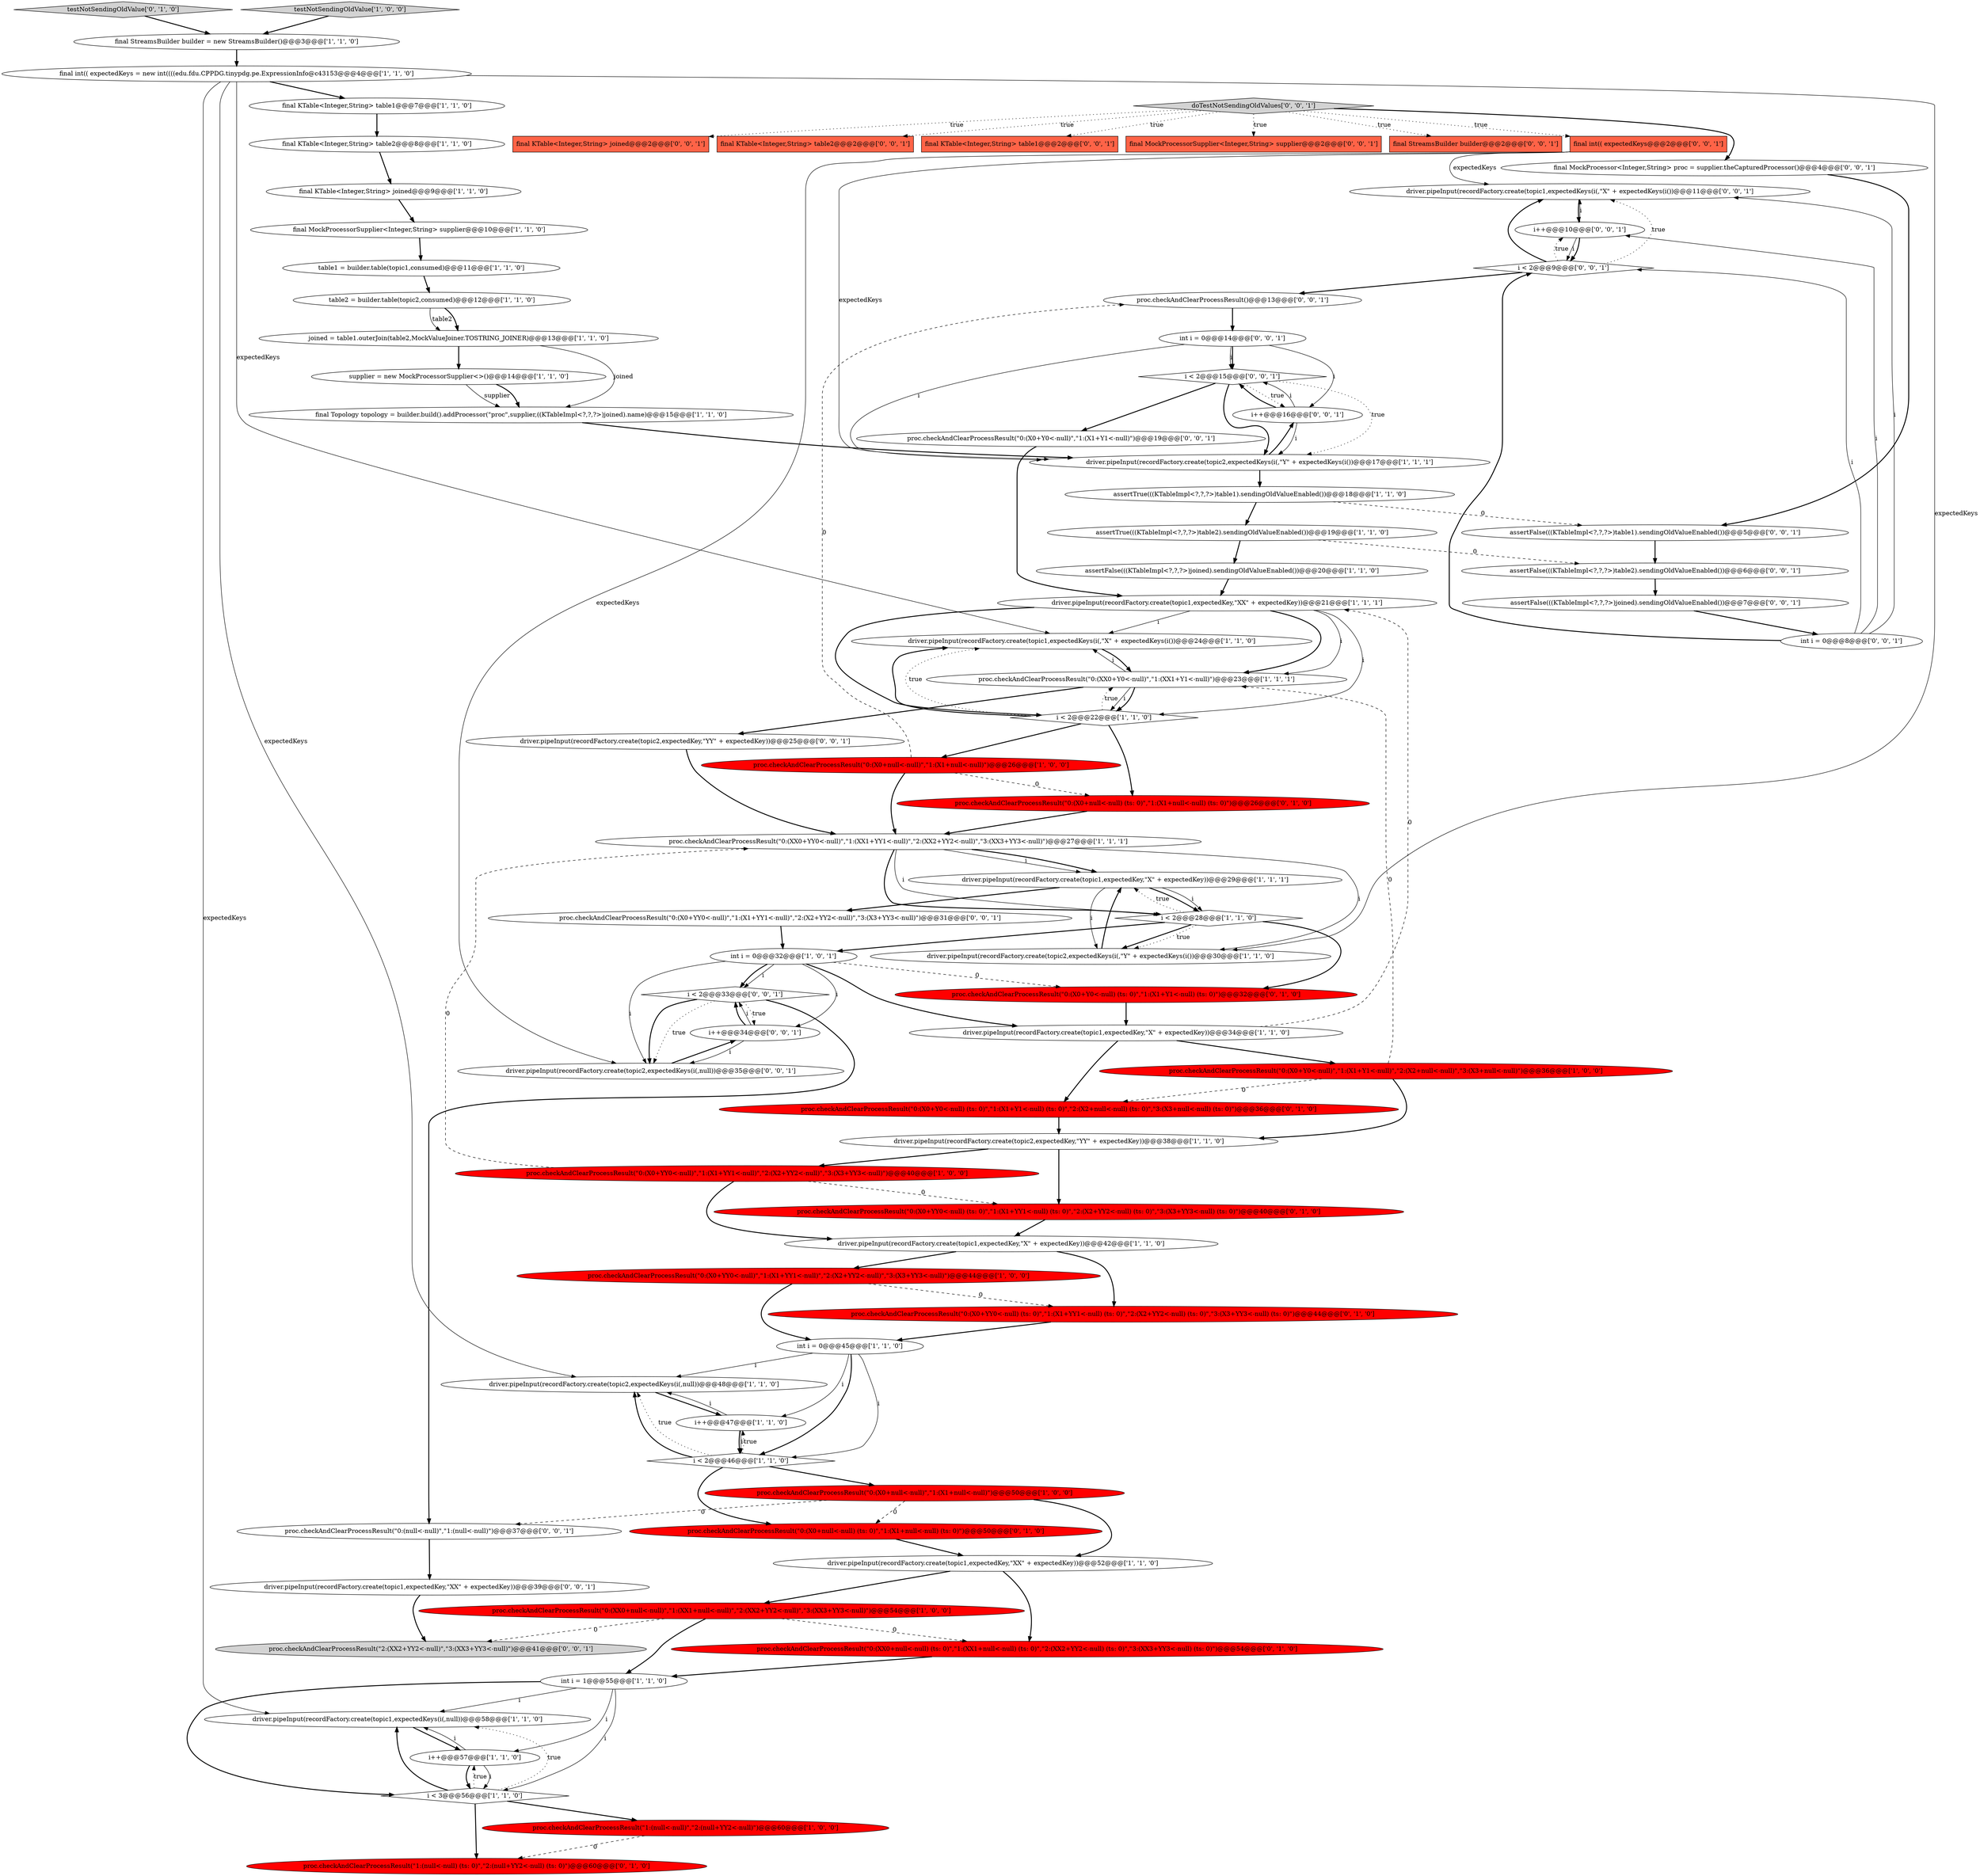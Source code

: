 digraph {
3 [style = filled, label = "driver.pipeInput(recordFactory.create(topic1,expectedKeys(i(,null))@@@58@@@['1', '1', '0']", fillcolor = white, shape = ellipse image = "AAA0AAABBB1BBB"];
10 [style = filled, label = "final MockProcessorSupplier<Integer,String> supplier@@@10@@@['1', '1', '0']", fillcolor = white, shape = ellipse image = "AAA0AAABBB1BBB"];
74 [style = filled, label = "proc.checkAndClearProcessResult(\"0:(null<-null)\",\"1:(null<-null)\")@@@37@@@['0', '0', '1']", fillcolor = white, shape = ellipse image = "AAA0AAABBB3BBB"];
62 [style = filled, label = "driver.pipeInput(recordFactory.create(topic2,expectedKey,\"YY\" + expectedKey))@@@25@@@['0', '0', '1']", fillcolor = white, shape = ellipse image = "AAA0AAABBB3BBB"];
42 [style = filled, label = "proc.checkAndClearProcessResult(\"0:(X0+null<-null)\",\"1:(X1+null<-null)\")@@@26@@@['1', '0', '0']", fillcolor = red, shape = ellipse image = "AAA1AAABBB1BBB"];
2 [style = filled, label = "driver.pipeInput(recordFactory.create(topic2,expectedKeys(i(,null))@@@48@@@['1', '1', '0']", fillcolor = white, shape = ellipse image = "AAA0AAABBB1BBB"];
15 [style = filled, label = "proc.checkAndClearProcessResult(\"0:(XX0+YY0<-null)\",\"1:(XX1+YY1<-null)\",\"2:(XX2+YY2<-null)\",\"3:(XX3+YY3<-null)\")@@@27@@@['1', '1', '1']", fillcolor = white, shape = ellipse image = "AAA0AAABBB1BBB"];
16 [style = filled, label = "final StreamsBuilder builder = new StreamsBuilder()@@@3@@@['1', '1', '0']", fillcolor = white, shape = ellipse image = "AAA0AAABBB1BBB"];
19 [style = filled, label = "final KTable<Integer,String> table2@@@8@@@['1', '1', '0']", fillcolor = white, shape = ellipse image = "AAA0AAABBB1BBB"];
26 [style = filled, label = "int i = 0@@@45@@@['1', '1', '0']", fillcolor = white, shape = ellipse image = "AAA0AAABBB1BBB"];
31 [style = filled, label = "proc.checkAndClearProcessResult(\"0:(X0+Y0<-null)\",\"1:(X1+Y1<-null)\",\"2:(X2+null<-null)\",\"3:(X3+null<-null)\")@@@36@@@['1', '0', '0']", fillcolor = red, shape = ellipse image = "AAA1AAABBB1BBB"];
41 [style = filled, label = "joined = table1.outerJoin(table2,MockValueJoiner.TOSTRING_JOINER)@@@13@@@['1', '1', '0']", fillcolor = white, shape = ellipse image = "AAA0AAABBB1BBB"];
47 [style = filled, label = "proc.checkAndClearProcessResult(\"0:(X0+null<-null) (ts: 0)\",\"1:(X1+null<-null) (ts: 0)\")@@@26@@@['0', '1', '0']", fillcolor = red, shape = ellipse image = "AAA1AAABBB2BBB"];
25 [style = filled, label = "proc.checkAndClearProcessResult(\"0:(X0+YY0<-null)\",\"1:(X1+YY1<-null)\",\"2:(X2+YY2<-null)\",\"3:(X3+YY3<-null)\")@@@44@@@['1', '0', '0']", fillcolor = red, shape = ellipse image = "AAA1AAABBB1BBB"];
58 [style = filled, label = "proc.checkAndClearProcessResult(\"0:(X0+YY0<-null)\",\"1:(X1+YY1<-null)\",\"2:(X2+YY2<-null)\",\"3:(X3+YY3<-null)\")@@@31@@@['0', '0', '1']", fillcolor = white, shape = ellipse image = "AAA0AAABBB3BBB"];
61 [style = filled, label = "final KTable<Integer,String> table2@@@2@@@['0', '0', '1']", fillcolor = tomato, shape = box image = "AAA0AAABBB3BBB"];
17 [style = filled, label = "driver.pipeInput(recordFactory.create(topic2,expectedKey,\"YY\" + expectedKey))@@@38@@@['1', '1', '0']", fillcolor = white, shape = ellipse image = "AAA0AAABBB1BBB"];
76 [style = filled, label = "i++@@@34@@@['0', '0', '1']", fillcolor = white, shape = ellipse image = "AAA0AAABBB3BBB"];
52 [style = filled, label = "proc.checkAndClearProcessResult(\"0:(X0+Y0<-null) (ts: 0)\",\"1:(X1+Y1<-null) (ts: 0)\")@@@32@@@['0', '1', '0']", fillcolor = red, shape = ellipse image = "AAA1AAABBB2BBB"];
5 [style = filled, label = "table2 = builder.table(topic2,consumed)@@@12@@@['1', '1', '0']", fillcolor = white, shape = ellipse image = "AAA0AAABBB1BBB"];
66 [style = filled, label = "i < 2@@@15@@@['0', '0', '1']", fillcolor = white, shape = diamond image = "AAA0AAABBB3BBB"];
29 [style = filled, label = "i < 2@@@46@@@['1', '1', '0']", fillcolor = white, shape = diamond image = "AAA0AAABBB1BBB"];
33 [style = filled, label = "final KTable<Integer,String> table1@@@7@@@['1', '1', '0']", fillcolor = white, shape = ellipse image = "AAA0AAABBB1BBB"];
40 [style = filled, label = "driver.pipeInput(recordFactory.create(topic1,expectedKey,\"XX\" + expectedKey))@@@52@@@['1', '1', '0']", fillcolor = white, shape = ellipse image = "AAA0AAABBB1BBB"];
49 [style = filled, label = "proc.checkAndClearProcessResult(\"0:(XX0+null<-null) (ts: 0)\",\"1:(XX1+null<-null) (ts: 0)\",\"2:(XX2+YY2<-null) (ts: 0)\",\"3:(XX3+YY3<-null) (ts: 0)\")@@@54@@@['0', '1', '0']", fillcolor = red, shape = ellipse image = "AAA1AAABBB2BBB"];
54 [style = filled, label = "final KTable<Integer,String> table1@@@2@@@['0', '0', '1']", fillcolor = tomato, shape = box image = "AAA0AAABBB3BBB"];
60 [style = filled, label = "proc.checkAndClearProcessResult(\"0:(X0+Y0<-null)\",\"1:(X1+Y1<-null)\")@@@19@@@['0', '0', '1']", fillcolor = white, shape = ellipse image = "AAA0AAABBB3BBB"];
32 [style = filled, label = "i++@@@47@@@['1', '1', '0']", fillcolor = white, shape = ellipse image = "AAA0AAABBB1BBB"];
63 [style = filled, label = "driver.pipeInput(recordFactory.create(topic2,expectedKeys(i(,null))@@@35@@@['0', '0', '1']", fillcolor = white, shape = ellipse image = "AAA0AAABBB3BBB"];
70 [style = filled, label = "proc.checkAndClearProcessResult(\"2:(XX2+YY2<-null)\",\"3:(XX3+YY3<-null)\")@@@41@@@['0', '0', '1']", fillcolor = lightgray, shape = ellipse image = "AAA0AAABBB3BBB"];
24 [style = filled, label = "driver.pipeInput(recordFactory.create(topic1,expectedKey,\"X\" + expectedKey))@@@34@@@['1', '1', '0']", fillcolor = white, shape = ellipse image = "AAA0AAABBB1BBB"];
75 [style = filled, label = "final MockProcessorSupplier<Integer,String> supplier@@@2@@@['0', '0', '1']", fillcolor = tomato, shape = box image = "AAA0AAABBB3BBB"];
9 [style = filled, label = "proc.checkAndClearProcessResult(\"0:(X0+YY0<-null)\",\"1:(X1+YY1<-null)\",\"2:(X2+YY2<-null)\",\"3:(X3+YY3<-null)\")@@@40@@@['1', '0', '0']", fillcolor = red, shape = ellipse image = "AAA1AAABBB1BBB"];
14 [style = filled, label = "driver.pipeInput(recordFactory.create(topic1,expectedKey,\"X\" + expectedKey))@@@29@@@['1', '1', '1']", fillcolor = white, shape = ellipse image = "AAA0AAABBB1BBB"];
7 [style = filled, label = "final Topology topology = builder.build().addProcessor(\"proc\",supplier,((KTableImpl<?,?,?>)joined).name)@@@15@@@['1', '1', '0']", fillcolor = white, shape = ellipse image = "AAA0AAABBB1BBB"];
36 [style = filled, label = "i++@@@57@@@['1', '1', '0']", fillcolor = white, shape = ellipse image = "AAA0AAABBB1BBB"];
45 [style = filled, label = "proc.checkAndClearProcessResult(\"0:(X0+null<-null) (ts: 0)\",\"1:(X1+null<-null) (ts: 0)\")@@@50@@@['0', '1', '0']", fillcolor = red, shape = ellipse image = "AAA1AAABBB2BBB"];
67 [style = filled, label = "final int(( expectedKeys@@@2@@@['0', '0', '1']", fillcolor = tomato, shape = box image = "AAA0AAABBB3BBB"];
50 [style = filled, label = "proc.checkAndClearProcessResult(\"0:(X0+YY0<-null) (ts: 0)\",\"1:(X1+YY1<-null) (ts: 0)\",\"2:(X2+YY2<-null) (ts: 0)\",\"3:(X3+YY3<-null) (ts: 0)\")@@@44@@@['0', '1', '0']", fillcolor = red, shape = ellipse image = "AAA1AAABBB2BBB"];
46 [style = filled, label = "proc.checkAndClearProcessResult(\"1:(null<-null) (ts: 0)\",\"2:(null+YY2<-null) (ts: 0)\")@@@60@@@['0', '1', '0']", fillcolor = red, shape = ellipse image = "AAA1AAABBB2BBB"];
64 [style = filled, label = "assertFalse(((KTableImpl<?,?,?>)joined).sendingOldValueEnabled())@@@7@@@['0', '0', '1']", fillcolor = white, shape = ellipse image = "AAA0AAABBB3BBB"];
28 [style = filled, label = "driver.pipeInput(recordFactory.create(topic1,expectedKey,\"XX\" + expectedKey))@@@21@@@['1', '1', '1']", fillcolor = white, shape = ellipse image = "AAA0AAABBB1BBB"];
1 [style = filled, label = "driver.pipeInput(recordFactory.create(topic1,expectedKeys(i(,\"X\" + expectedKeys(i())@@@24@@@['1', '1', '0']", fillcolor = white, shape = ellipse image = "AAA0AAABBB1BBB"];
73 [style = filled, label = "assertFalse(((KTableImpl<?,?,?>)table1).sendingOldValueEnabled())@@@5@@@['0', '0', '1']", fillcolor = white, shape = ellipse image = "AAA0AAABBB3BBB"];
11 [style = filled, label = "proc.checkAndClearProcessResult(\"0:(XX0+Y0<-null)\",\"1:(XX1+Y1<-null)\")@@@23@@@['1', '1', '1']", fillcolor = white, shape = ellipse image = "AAA0AAABBB1BBB"];
65 [style = filled, label = "i < 2@@@9@@@['0', '0', '1']", fillcolor = white, shape = diamond image = "AAA0AAABBB3BBB"];
30 [style = filled, label = "proc.checkAndClearProcessResult(\"0:(XX0+null<-null)\",\"1:(XX1+null<-null)\",\"2:(XX2+YY2<-null)\",\"3:(XX3+YY3<-null)\")@@@54@@@['1', '0', '0']", fillcolor = red, shape = ellipse image = "AAA1AAABBB1BBB"];
80 [style = filled, label = "i++@@@16@@@['0', '0', '1']", fillcolor = white, shape = ellipse image = "AAA0AAABBB3BBB"];
78 [style = filled, label = "i++@@@10@@@['0', '0', '1']", fillcolor = white, shape = ellipse image = "AAA0AAABBB3BBB"];
34 [style = filled, label = "driver.pipeInput(recordFactory.create(topic1,expectedKey,\"X\" + expectedKey))@@@42@@@['1', '1', '0']", fillcolor = white, shape = ellipse image = "AAA0AAABBB1BBB"];
48 [style = filled, label = "testNotSendingOldValue['0', '1', '0']", fillcolor = lightgray, shape = diamond image = "AAA0AAABBB2BBB"];
23 [style = filled, label = "i < 2@@@28@@@['1', '1', '0']", fillcolor = white, shape = diamond image = "AAA0AAABBB1BBB"];
57 [style = filled, label = "final MockProcessor<Integer,String> proc = supplier.theCapturedProcessor()@@@4@@@['0', '0', '1']", fillcolor = white, shape = ellipse image = "AAA0AAABBB3BBB"];
22 [style = filled, label = "supplier = new MockProcessorSupplier<>()@@@14@@@['1', '1', '0']", fillcolor = white, shape = ellipse image = "AAA0AAABBB1BBB"];
12 [style = filled, label = "i < 3@@@56@@@['1', '1', '0']", fillcolor = white, shape = diamond image = "AAA0AAABBB1BBB"];
20 [style = filled, label = "i < 2@@@22@@@['1', '1', '0']", fillcolor = white, shape = diamond image = "AAA0AAABBB1BBB"];
72 [style = filled, label = "driver.pipeInput(recordFactory.create(topic1,expectedKey,\"XX\" + expectedKey))@@@39@@@['0', '0', '1']", fillcolor = white, shape = ellipse image = "AAA0AAABBB3BBB"];
35 [style = filled, label = "driver.pipeInput(recordFactory.create(topic2,expectedKeys(i(,\"Y\" + expectedKeys(i())@@@30@@@['1', '1', '0']", fillcolor = white, shape = ellipse image = "AAA0AAABBB1BBB"];
38 [style = filled, label = "assertTrue(((KTableImpl<?,?,?>)table2).sendingOldValueEnabled())@@@19@@@['1', '1', '0']", fillcolor = white, shape = ellipse image = "AAA0AAABBB1BBB"];
43 [style = filled, label = "testNotSendingOldValue['1', '0', '0']", fillcolor = lightgray, shape = diamond image = "AAA0AAABBB1BBB"];
79 [style = filled, label = "final StreamsBuilder builder@@@2@@@['0', '0', '1']", fillcolor = tomato, shape = box image = "AAA0AAABBB3BBB"];
0 [style = filled, label = "int i = 1@@@55@@@['1', '1', '0']", fillcolor = white, shape = ellipse image = "AAA0AAABBB1BBB"];
59 [style = filled, label = "proc.checkAndClearProcessResult()@@@13@@@['0', '0', '1']", fillcolor = white, shape = ellipse image = "AAA0AAABBB3BBB"];
53 [style = filled, label = "driver.pipeInput(recordFactory.create(topic1,expectedKeys(i(,\"X\" + expectedKeys(i())@@@11@@@['0', '0', '1']", fillcolor = white, shape = ellipse image = "AAA0AAABBB3BBB"];
56 [style = filled, label = "assertFalse(((KTableImpl<?,?,?>)table2).sendingOldValueEnabled())@@@6@@@['0', '0', '1']", fillcolor = white, shape = ellipse image = "AAA0AAABBB3BBB"];
44 [style = filled, label = "proc.checkAndClearProcessResult(\"0:(X0+Y0<-null) (ts: 0)\",\"1:(X1+Y1<-null) (ts: 0)\",\"2:(X2+null<-null) (ts: 0)\",\"3:(X3+null<-null) (ts: 0)\")@@@36@@@['0', '1', '0']", fillcolor = red, shape = ellipse image = "AAA1AAABBB2BBB"];
13 [style = filled, label = "int i = 0@@@32@@@['1', '0', '1']", fillcolor = white, shape = ellipse image = "AAA0AAABBB1BBB"];
77 [style = filled, label = "final KTable<Integer,String> joined@@@2@@@['0', '0', '1']", fillcolor = tomato, shape = box image = "AAA0AAABBB3BBB"];
69 [style = filled, label = "int i = 0@@@8@@@['0', '0', '1']", fillcolor = white, shape = ellipse image = "AAA0AAABBB3BBB"];
8 [style = filled, label = "proc.checkAndClearProcessResult(\"1:(null<-null)\",\"2:(null+YY2<-null)\")@@@60@@@['1', '0', '0']", fillcolor = red, shape = ellipse image = "AAA1AAABBB1BBB"];
37 [style = filled, label = "assertFalse(((KTableImpl<?,?,?>)joined).sendingOldValueEnabled())@@@20@@@['1', '1', '0']", fillcolor = white, shape = ellipse image = "AAA0AAABBB1BBB"];
71 [style = filled, label = "i < 2@@@33@@@['0', '0', '1']", fillcolor = white, shape = diamond image = "AAA0AAABBB3BBB"];
21 [style = filled, label = "proc.checkAndClearProcessResult(\"0:(X0+null<-null)\",\"1:(X1+null<-null)\")@@@50@@@['1', '0', '0']", fillcolor = red, shape = ellipse image = "AAA1AAABBB1BBB"];
27 [style = filled, label = "final KTable<Integer,String> joined@@@9@@@['1', '1', '0']", fillcolor = white, shape = ellipse image = "AAA0AAABBB1BBB"];
39 [style = filled, label = "driver.pipeInput(recordFactory.create(topic2,expectedKeys(i(,\"Y\" + expectedKeys(i())@@@17@@@['1', '1', '1']", fillcolor = white, shape = ellipse image = "AAA0AAABBB1BBB"];
68 [style = filled, label = "doTestNotSendingOldValues['0', '0', '1']", fillcolor = lightgray, shape = diamond image = "AAA0AAABBB3BBB"];
51 [style = filled, label = "proc.checkAndClearProcessResult(\"0:(X0+YY0<-null) (ts: 0)\",\"1:(X1+YY1<-null) (ts: 0)\",\"2:(X2+YY2<-null) (ts: 0)\",\"3:(X3+YY3<-null) (ts: 0)\")@@@40@@@['0', '1', '0']", fillcolor = red, shape = ellipse image = "AAA1AAABBB2BBB"];
4 [style = filled, label = "final int(( expectedKeys = new int((((edu.fdu.CPPDG.tinypdg.pe.ExpressionInfo@c43153@@@4@@@['1', '1', '0']", fillcolor = white, shape = ellipse image = "AAA0AAABBB1BBB"];
55 [style = filled, label = "int i = 0@@@14@@@['0', '0', '1']", fillcolor = white, shape = ellipse image = "AAA0AAABBB3BBB"];
6 [style = filled, label = "table1 = builder.table(topic1,consumed)@@@11@@@['1', '1', '0']", fillcolor = white, shape = ellipse image = "AAA0AAABBB1BBB"];
18 [style = filled, label = "assertTrue(((KTableImpl<?,?,?>)table1).sendingOldValueEnabled())@@@18@@@['1', '1', '0']", fillcolor = white, shape = ellipse image = "AAA0AAABBB1BBB"];
39->80 [style = bold, label=""];
42->59 [style = dashed, label="0"];
40->49 [style = bold, label=""];
37->28 [style = bold, label=""];
29->2 [style = dotted, label="true"];
20->11 [style = dotted, label="true"];
56->64 [style = bold, label=""];
28->20 [style = bold, label=""];
13->76 [style = solid, label="i"];
74->72 [style = bold, label=""];
17->9 [style = bold, label=""];
11->1 [style = solid, label="i"];
36->12 [style = solid, label="i"];
11->20 [style = solid, label="i"];
36->12 [style = bold, label=""];
49->0 [style = bold, label=""];
76->71 [style = bold, label=""];
34->50 [style = bold, label=""];
65->53 [style = dotted, label="true"];
29->45 [style = bold, label=""];
71->63 [style = bold, label=""];
39->18 [style = bold, label=""];
52->24 [style = bold, label=""];
3->36 [style = bold, label=""];
29->2 [style = bold, label=""];
30->49 [style = dashed, label="0"];
76->71 [style = solid, label="i"];
71->74 [style = bold, label=""];
23->13 [style = bold, label=""];
23->52 [style = bold, label=""];
4->3 [style = solid, label="expectedKeys"];
67->63 [style = solid, label="expectedKeys"];
66->80 [style = dotted, label="true"];
71->63 [style = dotted, label="true"];
80->66 [style = solid, label="i"];
66->60 [style = bold, label=""];
41->22 [style = bold, label=""];
2->32 [style = bold, label=""];
73->56 [style = bold, label=""];
53->78 [style = bold, label=""];
42->15 [style = bold, label=""];
26->32 [style = solid, label="i"];
31->44 [style = dashed, label="0"];
9->15 [style = dashed, label="0"];
18->38 [style = bold, label=""];
12->3 [style = dotted, label="true"];
43->16 [style = bold, label=""];
28->20 [style = solid, label="i"];
68->75 [style = dotted, label="true"];
66->39 [style = dotted, label="true"];
22->7 [style = solid, label="supplier"];
4->1 [style = solid, label="expectedKeys"];
78->53 [style = solid, label="i"];
24->44 [style = bold, label=""];
36->3 [style = solid, label="i"];
55->66 [style = solid, label="i"];
8->46 [style = dashed, label="0"];
44->17 [style = bold, label=""];
22->7 [style = bold, label=""];
14->35 [style = solid, label="i"];
21->45 [style = dashed, label="0"];
1->11 [style = bold, label=""];
28->11 [style = solid, label="i"];
17->51 [style = bold, label=""];
23->35 [style = bold, label=""];
80->66 [style = bold, label=""];
13->71 [style = solid, label="i"];
4->2 [style = solid, label="expectedKeys"];
23->14 [style = dotted, label="true"];
69->53 [style = solid, label="i"];
68->54 [style = dotted, label="true"];
68->67 [style = dotted, label="true"];
38->37 [style = bold, label=""];
13->52 [style = dashed, label="0"];
48->16 [style = bold, label=""];
25->26 [style = bold, label=""];
59->55 [style = bold, label=""];
28->1 [style = solid, label="i"];
65->53 [style = bold, label=""];
69->78 [style = solid, label="i"];
11->62 [style = bold, label=""];
29->32 [style = dotted, label="true"];
55->66 [style = bold, label=""];
5->41 [style = solid, label="table2"];
41->7 [style = solid, label="joined"];
15->14 [style = solid, label="i"];
26->29 [style = solid, label="i"];
13->24 [style = bold, label=""];
15->14 [style = bold, label=""];
0->12 [style = bold, label=""];
66->39 [style = bold, label=""];
12->36 [style = dotted, label="true"];
68->79 [style = dotted, label="true"];
14->58 [style = bold, label=""];
20->1 [style = bold, label=""];
26->2 [style = solid, label="i"];
4->33 [style = bold, label=""];
55->80 [style = solid, label="i"];
35->14 [style = bold, label=""];
10->6 [style = bold, label=""];
15->35 [style = solid, label="i"];
29->21 [style = bold, label=""];
31->11 [style = dashed, label="0"];
24->28 [style = dashed, label="0"];
0->36 [style = solid, label="i"];
13->71 [style = bold, label=""];
78->65 [style = solid, label="i"];
30->70 [style = dashed, label="0"];
9->51 [style = dashed, label="0"];
6->5 [style = bold, label=""];
12->46 [style = bold, label=""];
78->65 [style = bold, label=""];
67->39 [style = solid, label="expectedKeys"];
14->23 [style = bold, label=""];
55->39 [style = solid, label="i"];
24->31 [style = bold, label=""];
4->35 [style = solid, label="expectedKeys"];
7->39 [style = bold, label=""];
20->1 [style = dotted, label="true"];
12->8 [style = bold, label=""];
27->10 [style = bold, label=""];
60->28 [style = bold, label=""];
0->3 [style = solid, label="i"];
38->56 [style = dashed, label="0"];
23->35 [style = dotted, label="true"];
20->42 [style = bold, label=""];
40->30 [style = bold, label=""];
32->29 [style = solid, label="i"];
30->0 [style = bold, label=""];
12->3 [style = bold, label=""];
33->19 [style = bold, label=""];
16->4 [style = bold, label=""];
31->17 [style = bold, label=""];
62->15 [style = bold, label=""];
25->50 [style = dashed, label="0"];
69->65 [style = solid, label="i"];
45->40 [style = bold, label=""];
71->76 [style = dotted, label="true"];
21->74 [style = dashed, label="0"];
58->13 [style = bold, label=""];
50->26 [style = bold, label=""];
69->65 [style = bold, label=""];
11->20 [style = bold, label=""];
15->23 [style = bold, label=""];
34->25 [style = bold, label=""];
47->15 [style = bold, label=""];
68->61 [style = dotted, label="true"];
0->12 [style = solid, label="i"];
64->69 [style = bold, label=""];
72->70 [style = bold, label=""];
26->29 [style = bold, label=""];
42->47 [style = dashed, label="0"];
28->11 [style = bold, label=""];
80->39 [style = solid, label="i"];
32->2 [style = solid, label="i"];
57->73 [style = bold, label=""];
13->63 [style = solid, label="i"];
67->53 [style = solid, label="expectedKeys"];
76->63 [style = solid, label="i"];
65->78 [style = dotted, label="true"];
20->47 [style = bold, label=""];
68->57 [style = bold, label=""];
32->29 [style = bold, label=""];
5->41 [style = bold, label=""];
18->73 [style = dashed, label="0"];
68->77 [style = dotted, label="true"];
19->27 [style = bold, label=""];
63->76 [style = bold, label=""];
65->59 [style = bold, label=""];
21->40 [style = bold, label=""];
14->23 [style = solid, label="i"];
51->34 [style = bold, label=""];
15->23 [style = solid, label="i"];
9->34 [style = bold, label=""];
}
